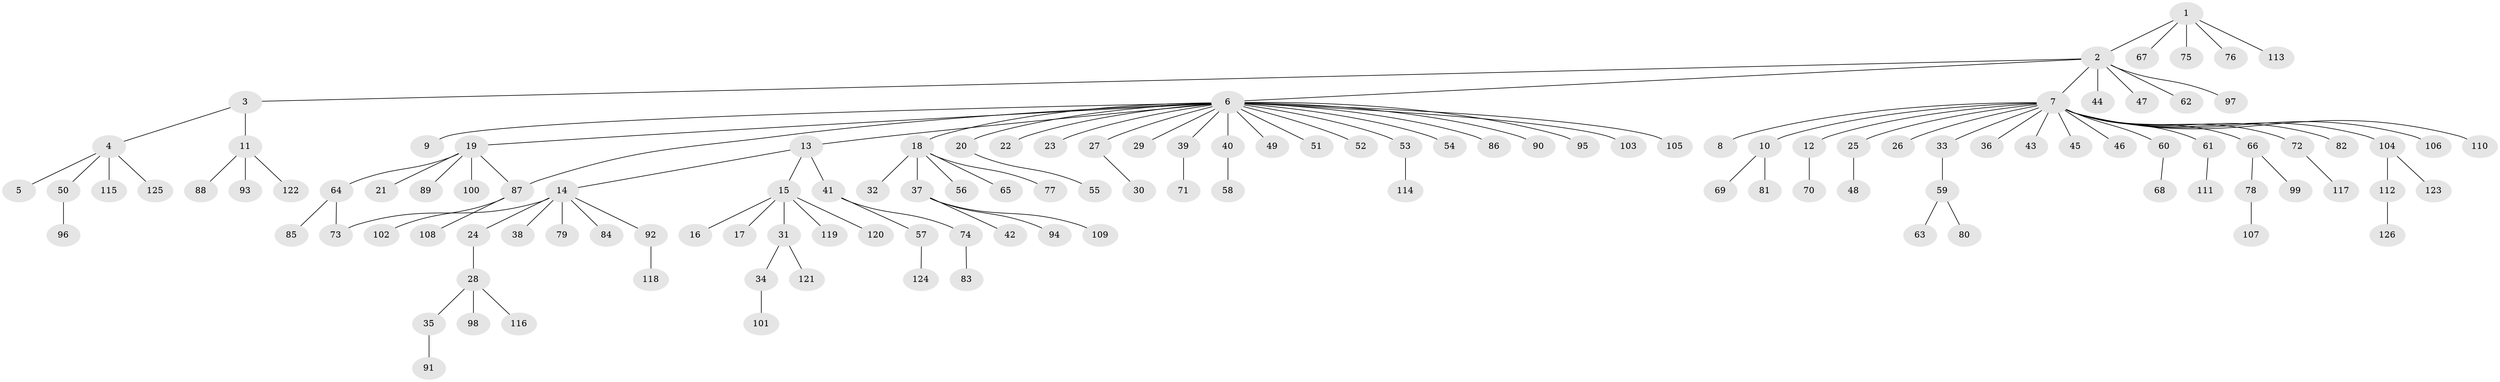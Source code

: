 // Generated by graph-tools (version 1.1) at 2025/11/02/27/25 16:11:11]
// undirected, 126 vertices, 127 edges
graph export_dot {
graph [start="1"]
  node [color=gray90,style=filled];
  1;
  2;
  3;
  4;
  5;
  6;
  7;
  8;
  9;
  10;
  11;
  12;
  13;
  14;
  15;
  16;
  17;
  18;
  19;
  20;
  21;
  22;
  23;
  24;
  25;
  26;
  27;
  28;
  29;
  30;
  31;
  32;
  33;
  34;
  35;
  36;
  37;
  38;
  39;
  40;
  41;
  42;
  43;
  44;
  45;
  46;
  47;
  48;
  49;
  50;
  51;
  52;
  53;
  54;
  55;
  56;
  57;
  58;
  59;
  60;
  61;
  62;
  63;
  64;
  65;
  66;
  67;
  68;
  69;
  70;
  71;
  72;
  73;
  74;
  75;
  76;
  77;
  78;
  79;
  80;
  81;
  82;
  83;
  84;
  85;
  86;
  87;
  88;
  89;
  90;
  91;
  92;
  93;
  94;
  95;
  96;
  97;
  98;
  99;
  100;
  101;
  102;
  103;
  104;
  105;
  106;
  107;
  108;
  109;
  110;
  111;
  112;
  113;
  114;
  115;
  116;
  117;
  118;
  119;
  120;
  121;
  122;
  123;
  124;
  125;
  126;
  1 -- 2;
  1 -- 67;
  1 -- 75;
  1 -- 76;
  1 -- 113;
  2 -- 3;
  2 -- 6;
  2 -- 7;
  2 -- 44;
  2 -- 47;
  2 -- 62;
  2 -- 97;
  3 -- 4;
  3 -- 11;
  4 -- 5;
  4 -- 50;
  4 -- 115;
  4 -- 125;
  6 -- 9;
  6 -- 13;
  6 -- 18;
  6 -- 19;
  6 -- 20;
  6 -- 22;
  6 -- 23;
  6 -- 27;
  6 -- 29;
  6 -- 39;
  6 -- 40;
  6 -- 49;
  6 -- 51;
  6 -- 52;
  6 -- 53;
  6 -- 54;
  6 -- 86;
  6 -- 87;
  6 -- 90;
  6 -- 95;
  6 -- 103;
  6 -- 105;
  7 -- 8;
  7 -- 10;
  7 -- 12;
  7 -- 25;
  7 -- 26;
  7 -- 33;
  7 -- 36;
  7 -- 43;
  7 -- 45;
  7 -- 46;
  7 -- 60;
  7 -- 61;
  7 -- 66;
  7 -- 72;
  7 -- 82;
  7 -- 104;
  7 -- 106;
  7 -- 110;
  10 -- 69;
  10 -- 81;
  11 -- 88;
  11 -- 93;
  11 -- 122;
  12 -- 70;
  13 -- 14;
  13 -- 15;
  13 -- 41;
  14 -- 24;
  14 -- 38;
  14 -- 73;
  14 -- 79;
  14 -- 84;
  14 -- 92;
  15 -- 16;
  15 -- 17;
  15 -- 31;
  15 -- 119;
  15 -- 120;
  18 -- 32;
  18 -- 37;
  18 -- 56;
  18 -- 65;
  18 -- 77;
  19 -- 21;
  19 -- 64;
  19 -- 87;
  19 -- 89;
  19 -- 100;
  20 -- 55;
  24 -- 28;
  25 -- 48;
  27 -- 30;
  28 -- 35;
  28 -- 98;
  28 -- 116;
  31 -- 34;
  31 -- 121;
  33 -- 59;
  34 -- 101;
  35 -- 91;
  37 -- 42;
  37 -- 94;
  37 -- 109;
  39 -- 71;
  40 -- 58;
  41 -- 57;
  41 -- 74;
  50 -- 96;
  53 -- 114;
  57 -- 124;
  59 -- 63;
  59 -- 80;
  60 -- 68;
  61 -- 111;
  64 -- 73;
  64 -- 85;
  66 -- 78;
  66 -- 99;
  72 -- 117;
  74 -- 83;
  78 -- 107;
  87 -- 102;
  87 -- 108;
  92 -- 118;
  104 -- 112;
  104 -- 123;
  112 -- 126;
}
